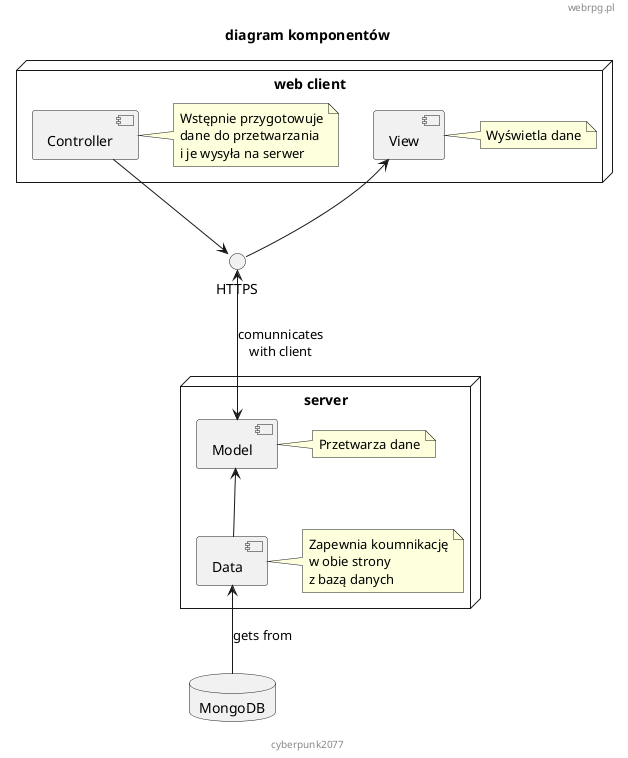 @startuml
header webrpg.pl
footer cyberpunk2077
title "diagram komponentów"
'left to right direction

interface HTTPS

node "web client" {
    [View] <-- HTTPS
    [Controller] --> HTTPS
    
    note right of [Controller]
        Wstępnie przygotowuje
        dane do przetwarzania
        i je wysyła na serwer
    end note
    note right of [View]
        Wyświetla dane
    end note


}

node "server" {
    HTTPS <--> [Model]: "comunnicates\nwith client"
    [Model] <-- [Data]
    note right of [Data]
        Zapewnia koumnikację
        w obie strony
        z bazą danych
    end note

    note right of [Model]
        Przetwarza dane
    end note
}

database "MongoDB"
[Data] <-- MongoDB: "gets from"

@enduml